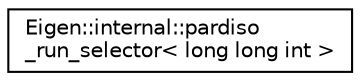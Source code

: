 digraph "Graphical Class Hierarchy"
{
  edge [fontname="Helvetica",fontsize="10",labelfontname="Helvetica",labelfontsize="10"];
  node [fontname="Helvetica",fontsize="10",shape=record];
  rankdir="LR";
  Node1 [label="Eigen::internal::pardiso\l_run_selector\< long long int \>",height=0.2,width=0.4,color="black", fillcolor="white", style="filled",URL="$struct_eigen_1_1internal_1_1pardiso__run__selector_3_01long_01long_01int_01_4.html"];
}
